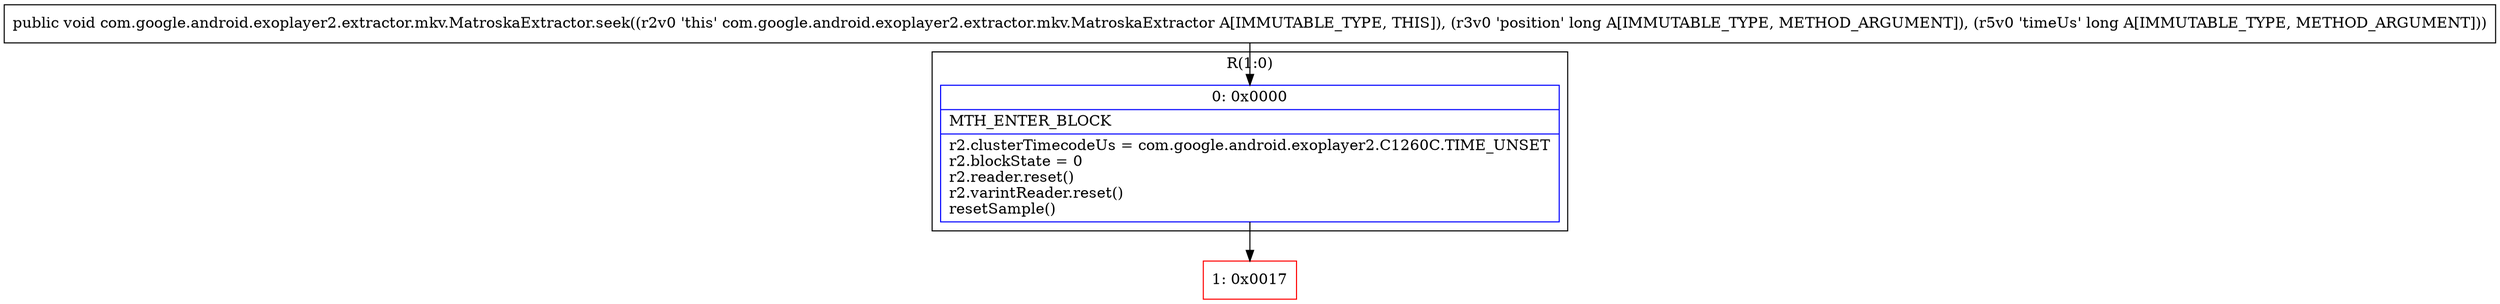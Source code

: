 digraph "CFG forcom.google.android.exoplayer2.extractor.mkv.MatroskaExtractor.seek(JJ)V" {
subgraph cluster_Region_1222857775 {
label = "R(1:0)";
node [shape=record,color=blue];
Node_0 [shape=record,label="{0\:\ 0x0000|MTH_ENTER_BLOCK\l|r2.clusterTimecodeUs = com.google.android.exoplayer2.C1260C.TIME_UNSET\lr2.blockState = 0\lr2.reader.reset()\lr2.varintReader.reset()\lresetSample()\l}"];
}
Node_1 [shape=record,color=red,label="{1\:\ 0x0017}"];
MethodNode[shape=record,label="{public void com.google.android.exoplayer2.extractor.mkv.MatroskaExtractor.seek((r2v0 'this' com.google.android.exoplayer2.extractor.mkv.MatroskaExtractor A[IMMUTABLE_TYPE, THIS]), (r3v0 'position' long A[IMMUTABLE_TYPE, METHOD_ARGUMENT]), (r5v0 'timeUs' long A[IMMUTABLE_TYPE, METHOD_ARGUMENT])) }"];
MethodNode -> Node_0;
Node_0 -> Node_1;
}

